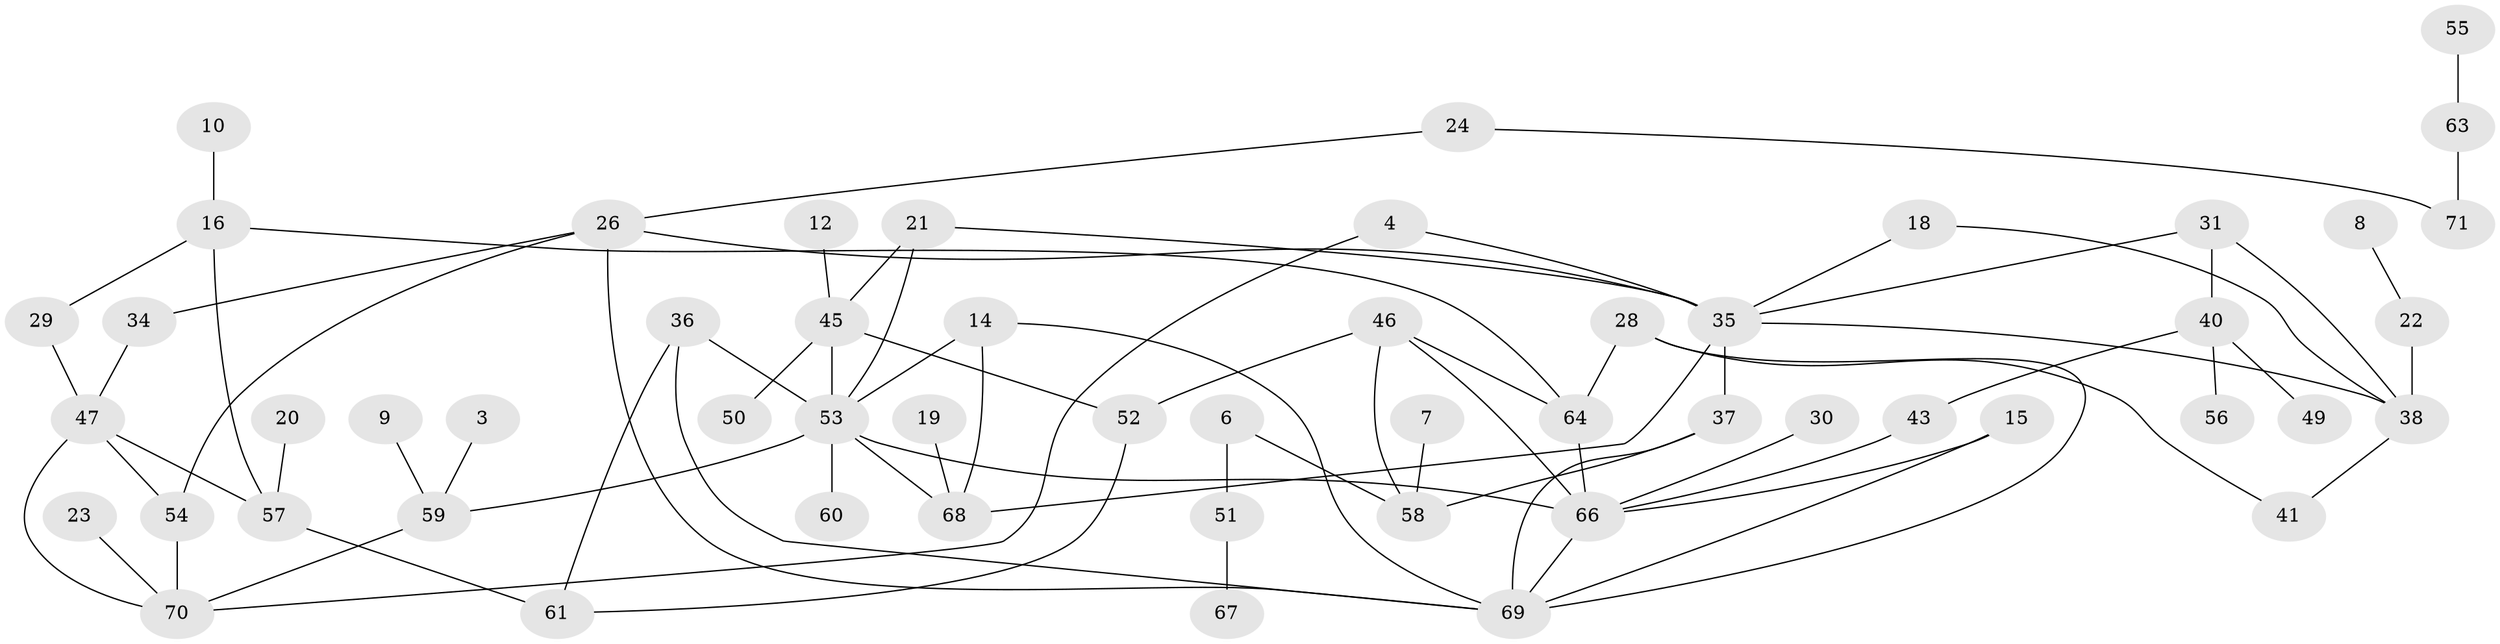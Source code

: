 // original degree distribution, {1: 0.2978723404255319, 4: 0.0851063829787234, 0: 0.09929078014184398, 3: 0.19148936170212766, 5: 0.06382978723404255, 2: 0.24113475177304963, 6: 0.02127659574468085}
// Generated by graph-tools (version 1.1) at 2025/00/03/09/25 03:00:48]
// undirected, 55 vertices, 78 edges
graph export_dot {
graph [start="1"]
  node [color=gray90,style=filled];
  3;
  4;
  6;
  7;
  8;
  9;
  10;
  12;
  14;
  15;
  16;
  18;
  19;
  20;
  21;
  22;
  23;
  24;
  26;
  28;
  29;
  30;
  31;
  34;
  35;
  36;
  37;
  38;
  40;
  41;
  43;
  45;
  46;
  47;
  49;
  50;
  51;
  52;
  53;
  54;
  55;
  56;
  57;
  58;
  59;
  60;
  61;
  63;
  64;
  66;
  67;
  68;
  69;
  70;
  71;
  3 -- 59 [weight=1.0];
  4 -- 35 [weight=1.0];
  4 -- 70 [weight=1.0];
  6 -- 51 [weight=1.0];
  6 -- 58 [weight=1.0];
  7 -- 58 [weight=1.0];
  8 -- 22 [weight=1.0];
  9 -- 59 [weight=1.0];
  10 -- 16 [weight=1.0];
  12 -- 45 [weight=1.0];
  14 -- 53 [weight=1.0];
  14 -- 68 [weight=1.0];
  14 -- 69 [weight=1.0];
  15 -- 66 [weight=1.0];
  15 -- 69 [weight=1.0];
  16 -- 29 [weight=1.0];
  16 -- 57 [weight=2.0];
  16 -- 64 [weight=1.0];
  18 -- 35 [weight=1.0];
  18 -- 38 [weight=1.0];
  19 -- 68 [weight=1.0];
  20 -- 57 [weight=1.0];
  21 -- 35 [weight=1.0];
  21 -- 45 [weight=1.0];
  21 -- 53 [weight=1.0];
  22 -- 38 [weight=1.0];
  23 -- 70 [weight=1.0];
  24 -- 26 [weight=1.0];
  24 -- 71 [weight=1.0];
  26 -- 34 [weight=1.0];
  26 -- 35 [weight=1.0];
  26 -- 54 [weight=1.0];
  26 -- 69 [weight=1.0];
  28 -- 41 [weight=1.0];
  28 -- 64 [weight=1.0];
  28 -- 69 [weight=1.0];
  29 -- 47 [weight=1.0];
  30 -- 66 [weight=1.0];
  31 -- 35 [weight=1.0];
  31 -- 38 [weight=1.0];
  31 -- 40 [weight=1.0];
  34 -- 47 [weight=1.0];
  35 -- 37 [weight=1.0];
  35 -- 38 [weight=1.0];
  35 -- 68 [weight=1.0];
  36 -- 53 [weight=1.0];
  36 -- 61 [weight=1.0];
  36 -- 69 [weight=1.0];
  37 -- 58 [weight=1.0];
  37 -- 69 [weight=1.0];
  38 -- 41 [weight=1.0];
  40 -- 43 [weight=1.0];
  40 -- 49 [weight=1.0];
  40 -- 56 [weight=1.0];
  43 -- 66 [weight=1.0];
  45 -- 50 [weight=1.0];
  45 -- 52 [weight=1.0];
  45 -- 53 [weight=1.0];
  46 -- 52 [weight=1.0];
  46 -- 58 [weight=1.0];
  46 -- 64 [weight=1.0];
  46 -- 66 [weight=1.0];
  47 -- 54 [weight=1.0];
  47 -- 57 [weight=1.0];
  47 -- 70 [weight=1.0];
  51 -- 67 [weight=1.0];
  52 -- 61 [weight=1.0];
  53 -- 59 [weight=1.0];
  53 -- 60 [weight=1.0];
  53 -- 66 [weight=1.0];
  53 -- 68 [weight=1.0];
  54 -- 70 [weight=1.0];
  55 -- 63 [weight=1.0];
  57 -- 61 [weight=1.0];
  59 -- 70 [weight=1.0];
  63 -- 71 [weight=1.0];
  64 -- 66 [weight=1.0];
  66 -- 69 [weight=1.0];
}
